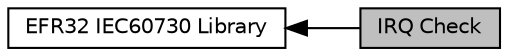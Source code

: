digraph "IRQ Check"
{
  edge [fontname="Helvetica",fontsize="10",labelfontname="Helvetica",labelfontsize="10"];
  node [fontname="Helvetica",fontsize="10",shape=box];
  rankdir=LR;
  Node2 [label="EFR32 IEC60730 Library",height=0.2,width=0.4,color="black", fillcolor="white", style="filled",URL="$group__efr32__iec60730.html",tooltip="Overview and documentation of IEC60730 library APIs."];
  Node1 [label="IRQ Check",height=0.2,width=0.4,color="black", fillcolor="grey75", style="filled", fontcolor="black",tooltip="Verifies interrupt frequency is within bounds."];
  Node2->Node1 [shape=plaintext, dir="back", style="solid"];
}
